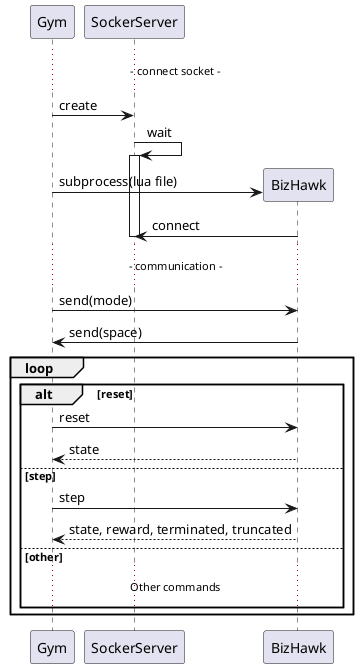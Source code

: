 @startuml commflow

participant Gym
participant SockerServer
participant BizHawk

... - connect socket - ...
Gym -> SockerServer ** : create

SockerServer -> SockerServer: wait
activate SockerServer

Gym -> BizHawk ** : subprocess(lua file)
BizHawk -> SockerServer: connect
deactivate SockerServer

... - communication - ...
Gym -> BizHawk : send(mode)
BizHawk -> Gym : send(space)

loop
    alt reset
        Gym -> BizHawk : reset
        return state
    else step
        Gym -> BizHawk : step
        return state, reward, terminated, truncated
    else other
        ... Other commands ...
    end
end

@enduml
